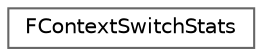 digraph "Graphical Class Hierarchy"
{
 // INTERACTIVE_SVG=YES
 // LATEX_PDF_SIZE
  bgcolor="transparent";
  edge [fontname=Helvetica,fontsize=10,labelfontname=Helvetica,labelfontsize=10];
  node [fontname=Helvetica,fontsize=10,shape=box,height=0.2,width=0.4];
  rankdir="LR";
  Node0 [id="Node000000",label="FContextSwitchStats",height=0.2,width=0.4,color="grey40", fillcolor="white", style="filled",URL="$d1/d0c/structFContextSwitchStats.html",tooltip="Different types of Context Switch stats."];
}
